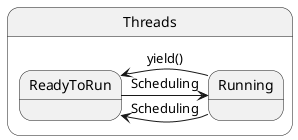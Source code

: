 @startuml
state Threads {
ReadyToRun -left-> Running : Scheduling
Running -left-> ReadyToRun : Scheduling

Running -right-> ReadyToRun : yield()
}

@enduml